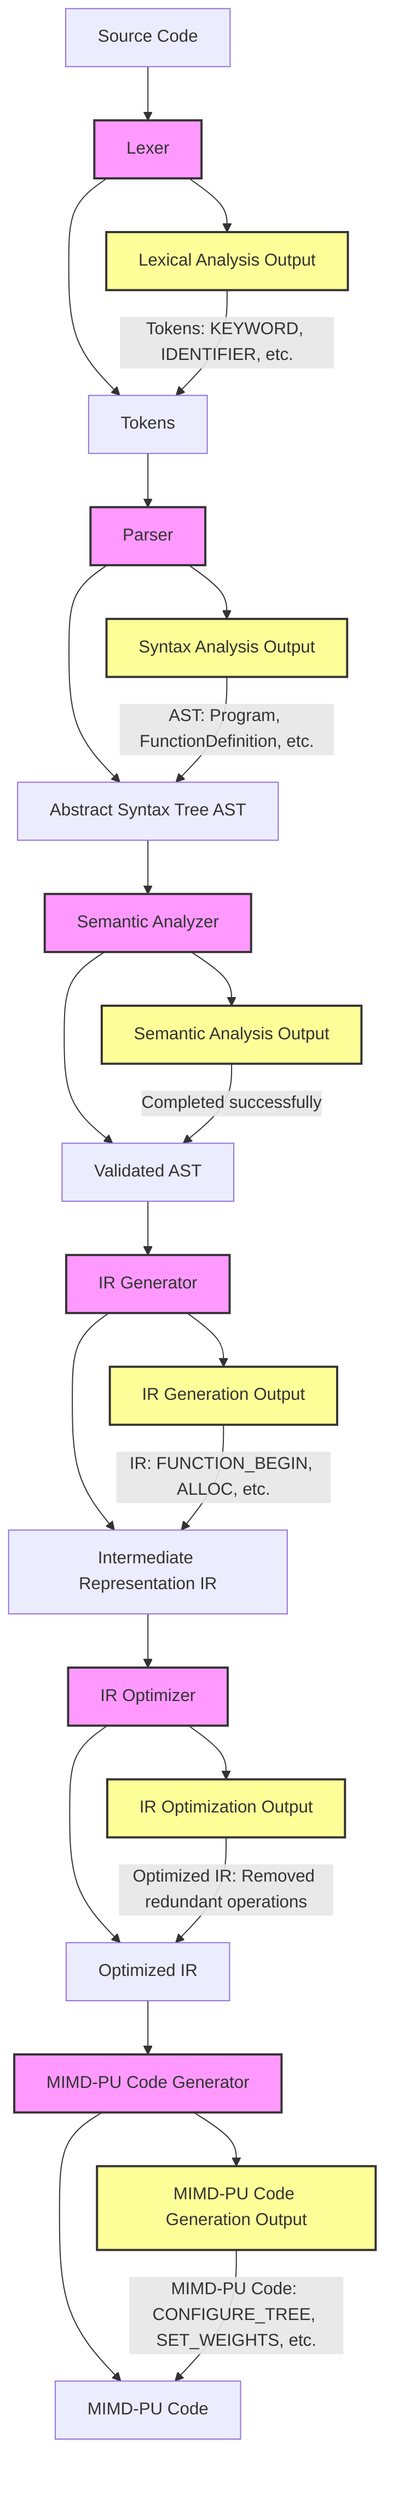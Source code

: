 graph TD
    A[Source Code] --> B[Lexer]
    B --> C[Tokens]
    C --> D[Parser]
    D --> E[Abstract Syntax Tree AST]
    E --> F[Semantic Analyzer]
    F --> G[Validated AST]
    G --> H[IR Generator]
    H --> I[Intermediate Representation IR]
    I --> J[IR Optimizer]
    J --> K[Optimized IR]
    K --> L[MIMD-PU Code Generator]
    L --> M[MIMD-PU Code]

    B --> N[Lexical Analysis Output]
    N -->|"Tokens: KEYWORD, IDENTIFIER, etc."| C

    D --> O[Syntax Analysis Output]
    O -->|"AST: Program, FunctionDefinition, etc."| E

    F --> P[Semantic Analysis Output]
    P -->|"Completed successfully"| G

    H --> Q[IR Generation Output]
    Q -->|"IR: FUNCTION_BEGIN, ALLOC, etc."| I

    J --> R[IR Optimization Output]
    R -->|"Optimized IR: Removed redundant operations"| K

    L --> S[MIMD-PU Code Generation Output]
    S -->|"MIMD-PU Code: CONFIGURE_TREE, SET_WEIGHTS, etc."| M

    style B fill:#f9f,stroke:#333,stroke-width:2px
    style D fill:#f9f,stroke:#333,stroke-width:2px
    style F fill:#f9f,stroke:#333,stroke-width:2px
    style H fill:#f9f,stroke:#333,stroke-width:2px
    style J fill:#f9f,stroke:#333,stroke-width:2px
    style L fill:#f9f,stroke:#333,stroke-width:2px

    style N fill:#ff9,stroke:#333,stroke-width:2px
    style O fill:#ff9,stroke:#333,stroke-width:2px
    style P fill:#ff9,stroke:#333,stroke-width:2px
    style Q fill:#ff9,stroke:#333,stroke-width:2px
    style R fill:#ff9,stroke:#333,stroke-width:2px
    style S fill:#ff9,stroke:#333,stroke-width:2px